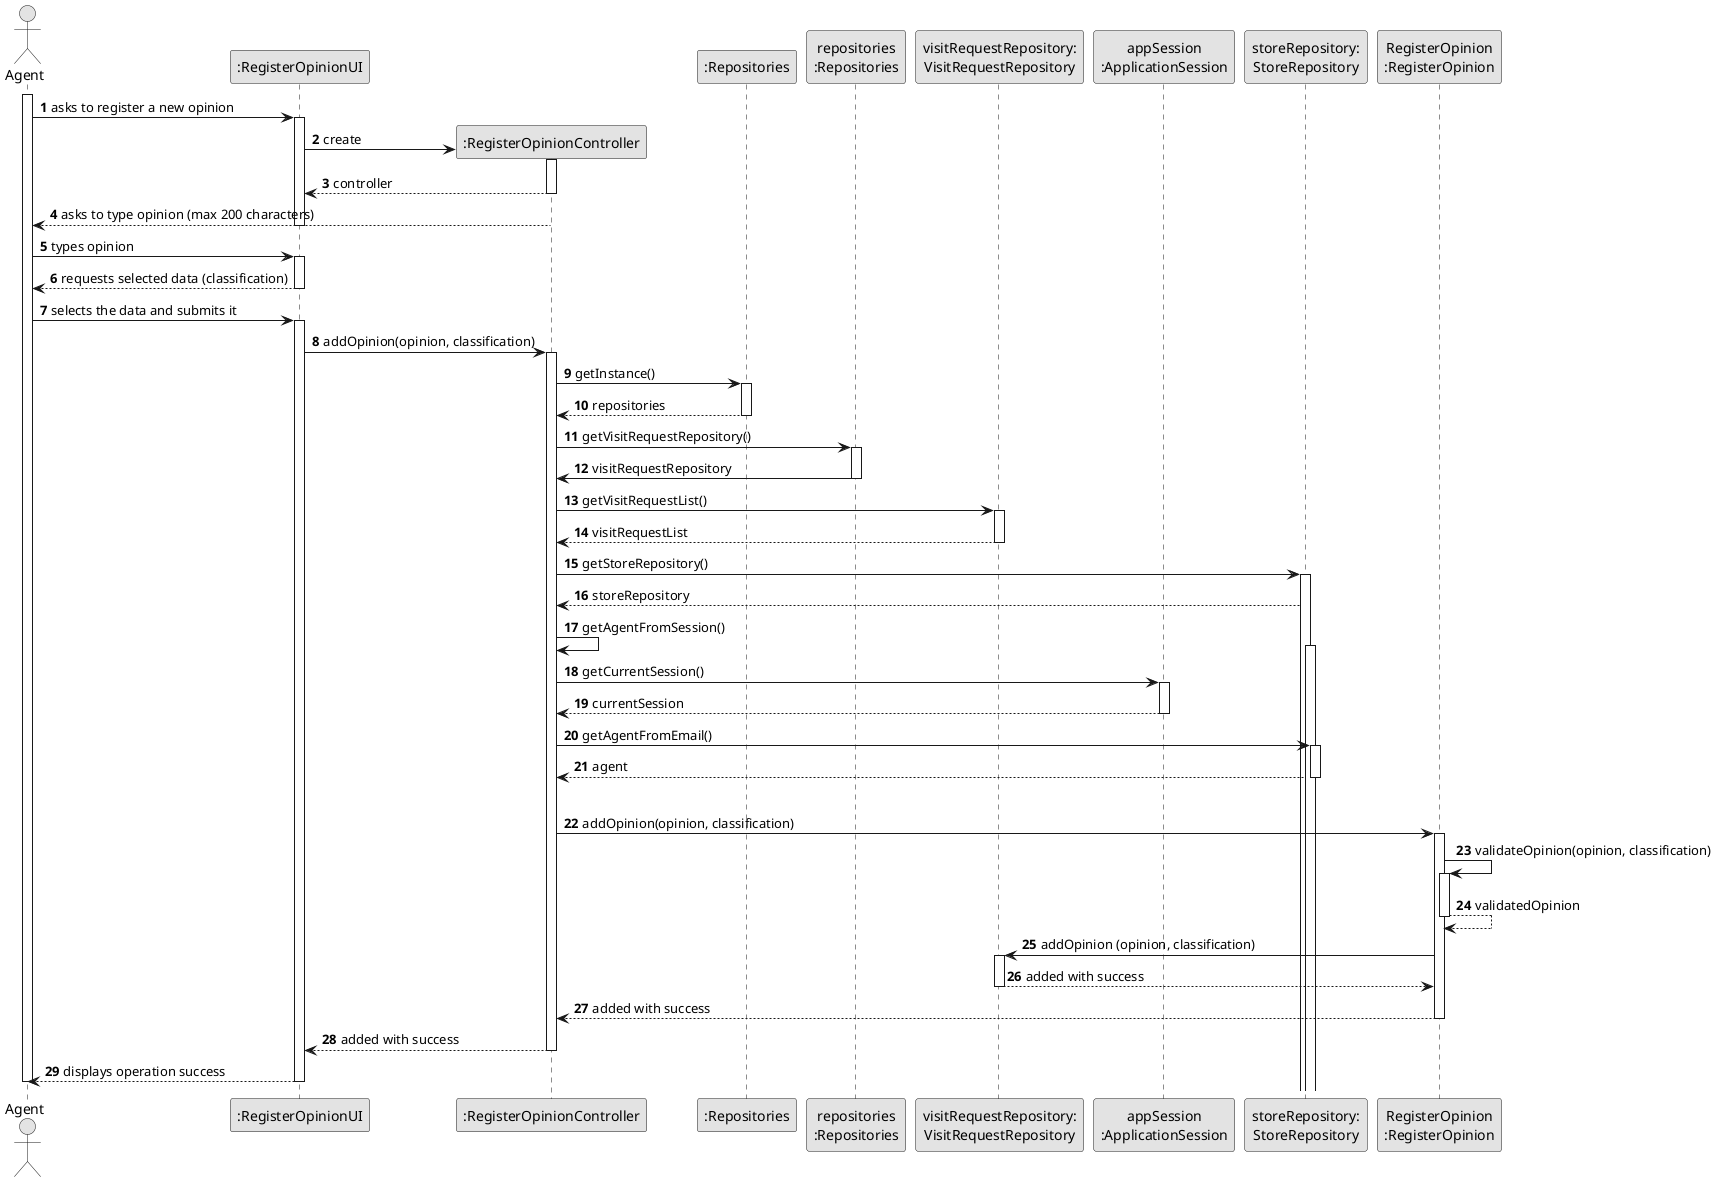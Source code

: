 @startuml
skinparam monochrome true
skinparam packageStyle rectangle
skinparam shadowing false

autonumber

'hide footbox
actor "Agent" as Agent
participant ":RegisterOpinionUI" as UI
participant ":RegisterOpinionController" as CTRL
participant ":Repositories" as RepositorySingleton
participant "repositories\n:Repositories" as PLAT
participant "visitRequestRepository:\nVisitRequestRepository" as VisitRequestRepository
participant "appSession\n:ApplicationSession" as APP
participant "storeRepository:\nStoreRepository" as StoreRepository
participant "RegisterOpinion\n:RegisterOpinion" as RegisterOpinion

activate Agent

        Agent -> UI : asks to register a new opinion
        activate UI

'
            UI -> CTRL** : create
            activate CTRL

            CTRL --> UI : controller
            deactivate CTRL

       CTRL --> Agent : asks to type opinion (max 200 characters)
       deactivate UI


    Agent -> UI : types opinion
    activate UI

        UI --> Agent : requests selected data (classification)
    deactivate UI

    Agent -> UI : selects the data and submits it
    activate UI

        UI -> CTRL : addOpinion(opinion, classification)
        activate CTRL

                CTRL -> RepositorySingleton : getInstance()
                activate RepositorySingleton

                    RepositorySingleton --> CTRL: repositories
                deactivate RepositorySingleton

                CTRL -> PLAT : getVisitRequestRepository()
                activate PLAT

                    PLAT -> CTRL : visitRequestRepository
                deactivate PLAT

                CTRL -> VisitRequestRepository : getVisitRequestList()
                activate VisitRequestRepository

                    VisitRequestRepository --> CTRL : visitRequestList
                deactivate VisitRequestRepository

                CTRL -> StoreRepository : getStoreRepository()
                activate StoreRepository

                StoreRepository --> CTRL : storeRepository



            CTRL -> CTRL : getAgentFromSession()
            activate StoreRepository

                CTRL -> APP: getCurrentSession()
                activate APP

                    APP --> CTRL: currentSession
                deactivate APP

                CTRL -> StoreRepository : getAgentFromEmail()
                activate StoreRepository

                StoreRepository --> CTRL : agent
                deactivate StoreRepository

            |||
            CTRL -> RegisterOpinion: addOpinion(opinion, classification)
            activate RegisterOpinion

                    RegisterOpinion -> RegisterOpinion : validateOpinion(opinion, classification)
                    activate RegisterOpinion

                    RegisterOpinion --> RegisterOpinion : validatedOpinion
                    deactivate RegisterOpinion

                    RegisterOpinion -> VisitRequestRepository : addOpinion (opinion, classification)
                    activate VisitRequestRepository

                    VisitRequestRepository --> RegisterOpinion : added with success
                    deactivate VisitRequestRepository

                    RegisterOpinion --> CTRL : added with success
                    deactivate RegisterOpinion

            CTRL --> UI: added with success
            deactivate CTRL
            UI --> Agent: displays operation success
    deactivate UI

deactivate Agent

@enduml